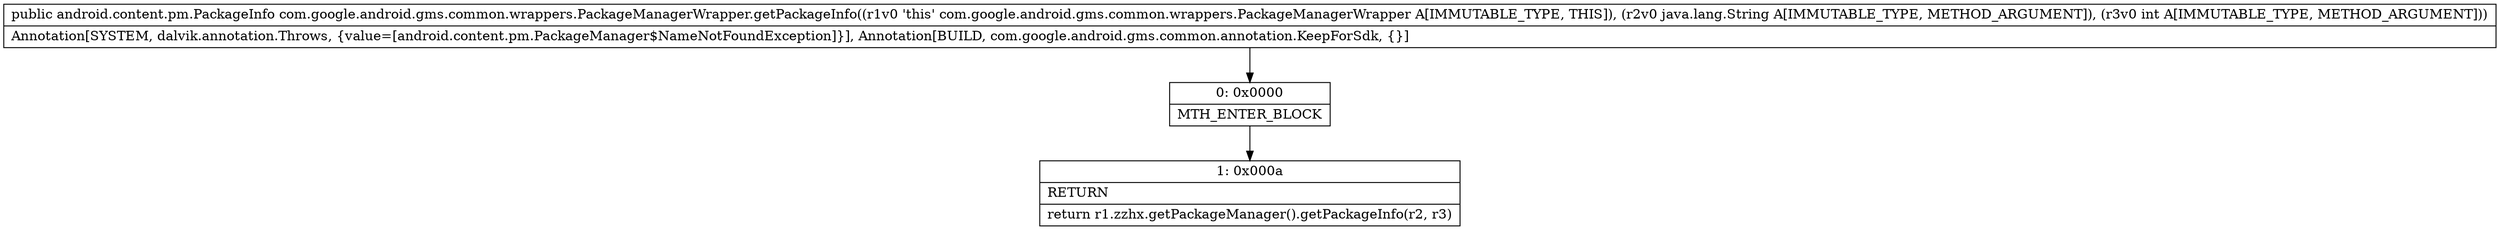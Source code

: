 digraph "CFG forcom.google.android.gms.common.wrappers.PackageManagerWrapper.getPackageInfo(Ljava\/lang\/String;I)Landroid\/content\/pm\/PackageInfo;" {
Node_0 [shape=record,label="{0\:\ 0x0000|MTH_ENTER_BLOCK\l}"];
Node_1 [shape=record,label="{1\:\ 0x000a|RETURN\l|return r1.zzhx.getPackageManager().getPackageInfo(r2, r3)\l}"];
MethodNode[shape=record,label="{public android.content.pm.PackageInfo com.google.android.gms.common.wrappers.PackageManagerWrapper.getPackageInfo((r1v0 'this' com.google.android.gms.common.wrappers.PackageManagerWrapper A[IMMUTABLE_TYPE, THIS]), (r2v0 java.lang.String A[IMMUTABLE_TYPE, METHOD_ARGUMENT]), (r3v0 int A[IMMUTABLE_TYPE, METHOD_ARGUMENT]))  | Annotation[SYSTEM, dalvik.annotation.Throws, \{value=[android.content.pm.PackageManager$NameNotFoundException]\}], Annotation[BUILD, com.google.android.gms.common.annotation.KeepForSdk, \{\}]\l}"];
MethodNode -> Node_0;
Node_0 -> Node_1;
}

